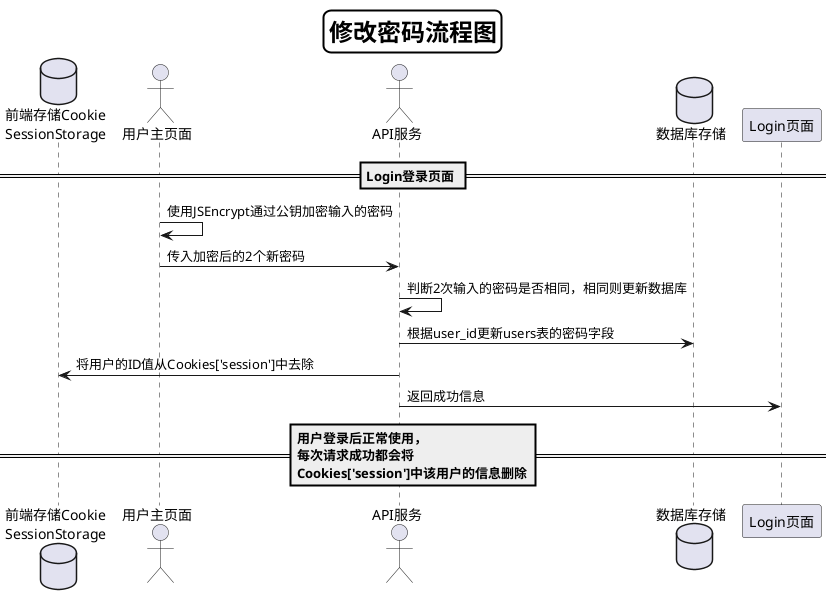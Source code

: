 @startuml
skinparam titleBorderRoundCorner 15
skinparam titleBorderThickness 2
skinparam titleBorderColor #Black
skinparam titleFontSize 24
Title 修改密码流程图
database "前端存储Cookie\nSessionStorage" as 前端存储
actor 用户主页面
actor API服务
database 数据库存储

== Login登录页面 ==
用户主页面->用户主页面:使用JSEncrypt通过公钥加密输入的密码
用户主页面->API服务:传入加密后的2个新密码
API服务->API服务:判断2次输入的密码是否相同，相同则更新数据库
API服务->数据库存储:根据user_id更新users表的密码字段
API服务->前端存储:将用户的ID值从Cookies['session']中去除
API服务->Login页面:返回成功信息
== 用户登录后正常使用，\n每次请求成功都会将\nCookies['session']中该用户的信息删除==

@enduml
